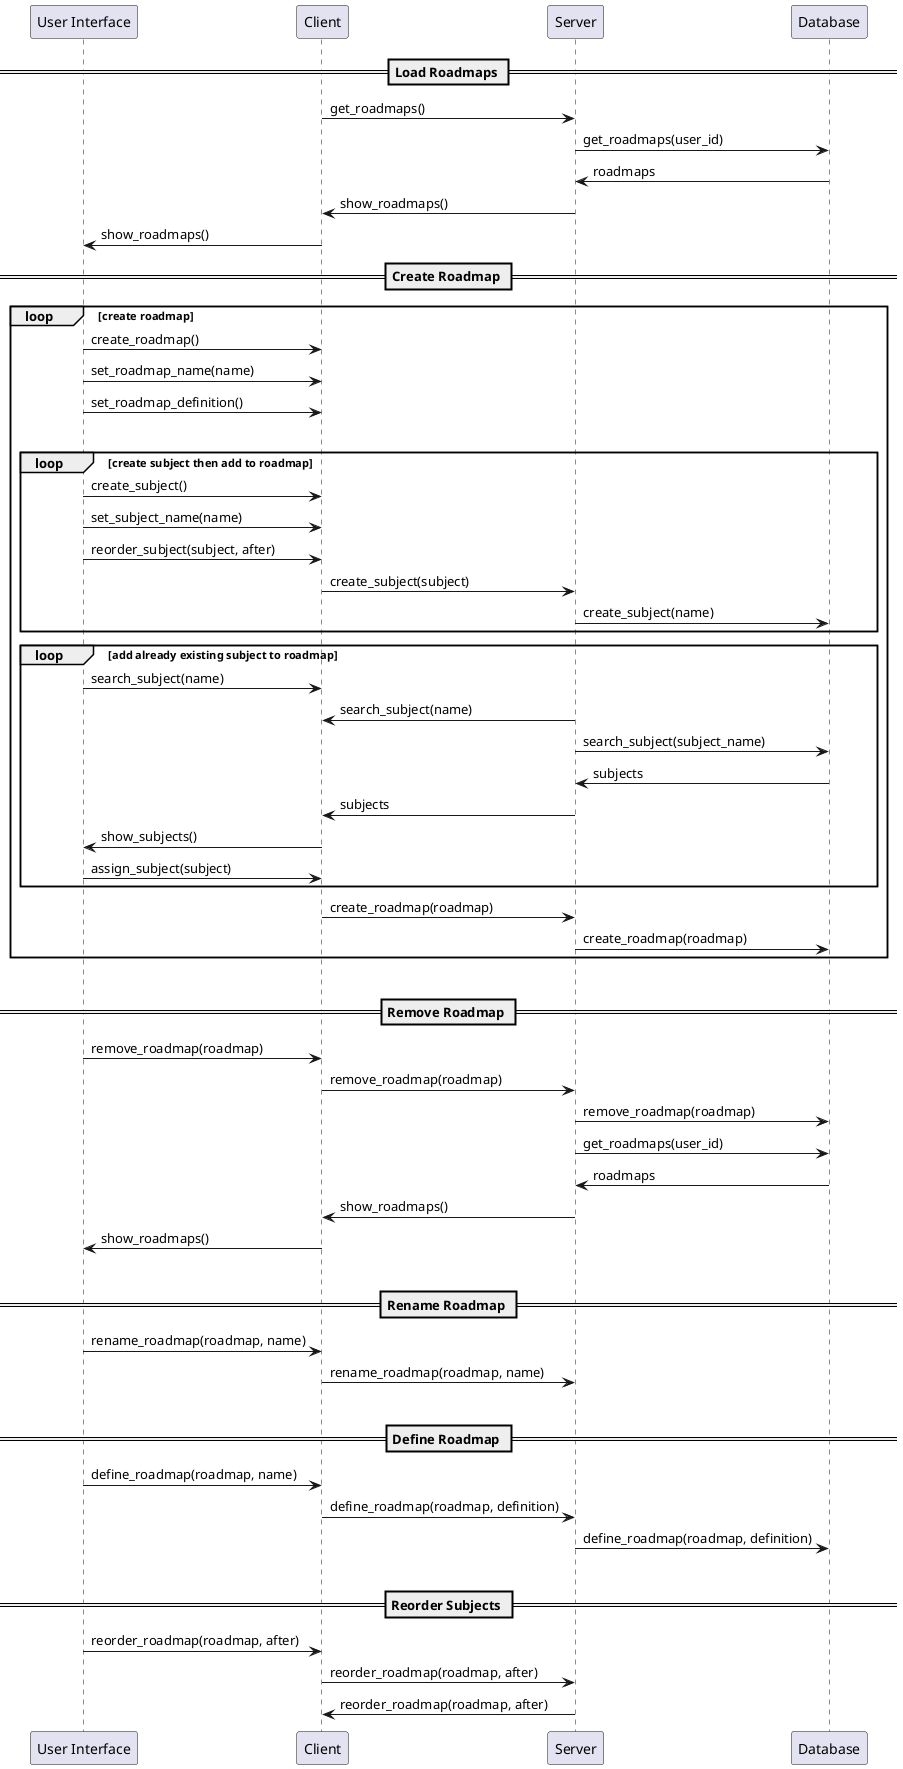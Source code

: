 @startuml

skinparam responseMessageBelowArray true

participant "User Interface" as ui
participant Client as client
participant Server as server
participant Database as db

== Load Roadmaps ==
client -> server : get_roadmaps()
server -> db : get_roadmaps(user_id)
server <- db : roadmaps
client <- server : show_roadmaps()
ui <- client : show_roadmaps()
== Create Roadmap ==
loop create roadmap
ui -> client : create_roadmap()
ui -> client : set_roadmap_name(name)
ui -> client : set_roadmap_definition()
|||
loop create subject then add to roadmap
ui -> client : create_subject()
ui -> client : set_subject_name(name)
ui -> client : reorder_subject(subject, after)
client -> server : create_subject(subject)
server -> db : create_subject(name)
end
loop add already existing subject to roadmap
ui -> client : search_subject(name)
client <- server : search_subject(name)
server -> db : search_subject(subject_name)
server <- db : subjects
client <- server : subjects
ui <- client : show_subjects()
ui -> client : assign_subject(subject)
end
client -> server : create_roadmap(roadmap)
server -> db : create_roadmap(roadmap)
end
|||
== Remove Roadmap ==
ui -> client : remove_roadmap(roadmap)
client -> server : remove_roadmap(roadmap)
server -> db : remove_roadmap(roadmap)
server -> db : get_roadmaps(user_id)
server <- db : roadmaps
client <- server : show_roadmaps()
ui <- client : show_roadmaps()
|||
== Rename Roadmap ==
ui -> client : rename_roadmap(roadmap, name)
client -> server : rename_roadmap(roadmap, name)
|||
== Define Roadmap ==
ui -> client : define_roadmap(roadmap, name)
client -> server : define_roadmap(roadmap, definition)
server -> db : define_roadmap(roadmap, definition)
|||
== Reorder Subjects ==
ui -> client : reorder_roadmap(roadmap, after)
client -> server : reorder_roadmap(roadmap, after)
server -> client : reorder_roadmap(roadmap, after)

@enduml
